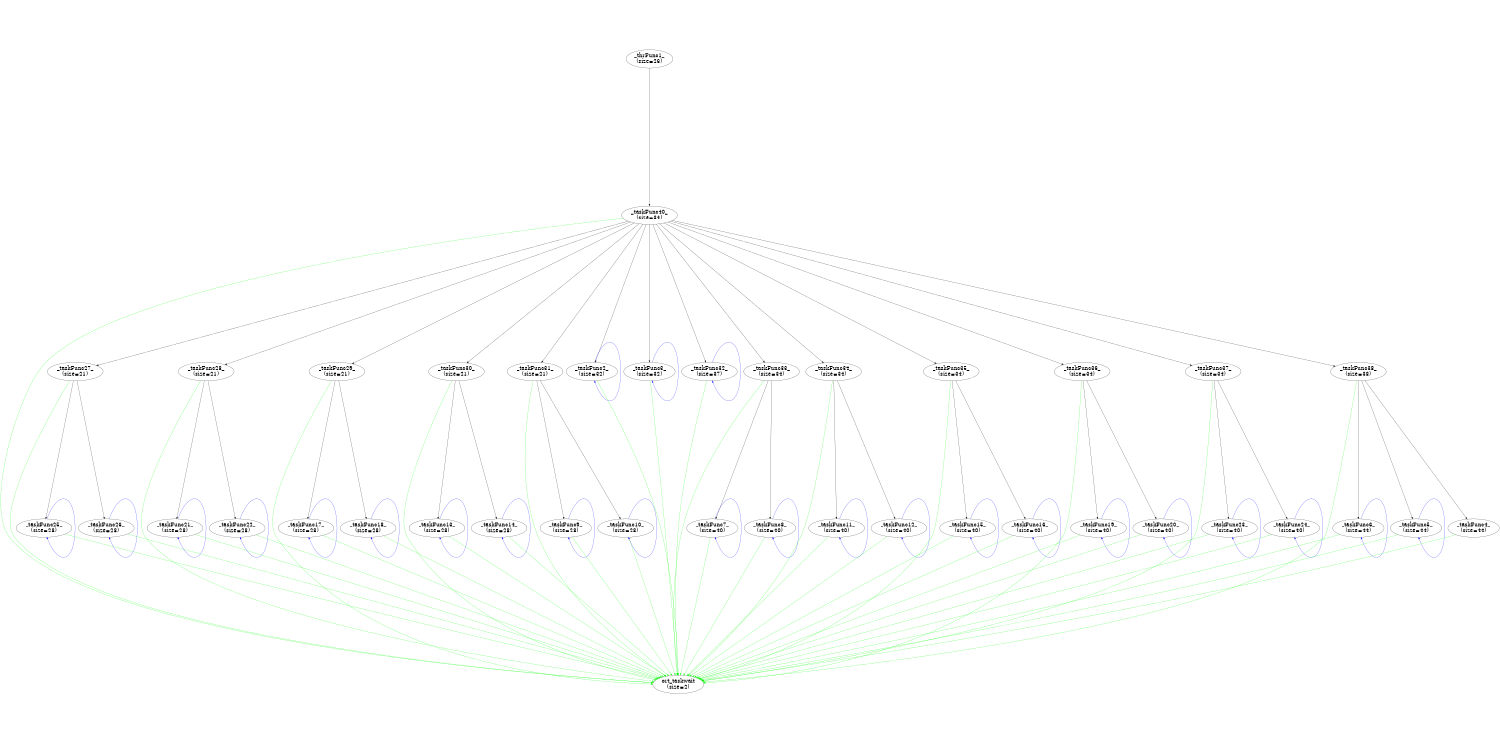 digraph  {
center=1;
rankdir=TB;
rotate=0;
ratio=0.5;
size="10,8";
0 [fontsize=30, label="_thrFunc1_\n(size=26)"];
2 [fontsize=30, label="ort_taskwait\n(size=2)"];
3 [fontsize=30, label="_taskFunc40_\n(size=34)"];
10 [fontsize=30, label="_taskFunc27_\n(size=21)"];
12 [fontsize=30, label="_taskFunc25_\n(size=28)"];
14 [fontsize=30, label="_taskFunc26_\n(size=28)"];
15 [fontsize=30, label="_taskFunc28_\n(size=21)"];
17 [fontsize=30, label="_taskFunc21_\n(size=28)"];
18 [fontsize=30, label="_taskFunc22_\n(size=28)"];
19 [fontsize=30, label="_taskFunc29_\n(size=21)"];
21 [fontsize=30, label="_taskFunc17_\n(size=28)"];
22 [fontsize=30, label="_taskFunc18_\n(size=28)"];
23 [fontsize=30, label="_taskFunc30_\n(size=21)"];
25 [fontsize=30, label="_taskFunc13_\n(size=28)"];
26 [fontsize=30, label="_taskFunc14_\n(size=28)"];
27 [fontsize=30, label="_taskFunc31_\n(size=21)"];
29 [fontsize=30, label="_taskFunc9_\n(size=28)"];
30 [fontsize=30, label="_taskFunc10_\n(size=28)"];
32 [fontsize=30, label="_taskFunc2_\n(size=32)"];
33 [fontsize=30, label="_taskFunc3_\n(size=32)"];
34 [fontsize=30, label="_taskFunc32_\n(size=37)"];
35 [fontsize=30, label="_taskFunc33_\n(size=34)"];
37 [fontsize=30, label="_taskFunc7_\n(size=40)"];
38 [fontsize=30, label="_taskFunc8_\n(size=40)"];
39 [fontsize=30, label="_taskFunc34_\n(size=34)"];
41 [fontsize=30, label="_taskFunc11_\n(size=40)"];
42 [fontsize=30, label="_taskFunc12_\n(size=40)"];
43 [fontsize=30, label="_taskFunc35_\n(size=34)"];
45 [fontsize=30, label="_taskFunc15_\n(size=40)"];
46 [fontsize=30, label="_taskFunc16_\n(size=40)"];
47 [fontsize=30, label="_taskFunc36_\n(size=34)"];
49 [fontsize=30, label="_taskFunc19_\n(size=40)"];
50 [fontsize=30, label="_taskFunc20_\n(size=40)"];
51 [fontsize=30, label="_taskFunc37_\n(size=34)"];
53 [fontsize=30, label="_taskFunc23_\n(size=40)"];
54 [fontsize=30, label="_taskFunc24_\n(size=40)"];
55 [fontsize=30, label="_taskFunc38_\n(size=38)"];
57 [fontsize=30, label="_taskFunc6_\n(size=44)"];
58 [fontsize=30, label="_taskFunc5_\n(size=44)"];
59 [fontsize=30, label="_taskFunc4_\n(size=44)"];
0 -> 3  [key=0];
3 -> 10  [key=0];
3 -> 15  [key=0];
3 -> 19  [key=0];
3 -> 23  [key=0];
3 -> 27  [key=0];
3 -> 32  [key=0];
3 -> 33  [key=0];
3 -> 34  [key=0];
3 -> 35  [key=0];
3 -> 39  [key=0];
3 -> 43  [key=0];
3 -> 47  [key=0];
3 -> 51  [key=0];
3 -> 55  [key=0];
3 -> 2  [color=green, key=0];
10 -> 12  [key=0];
10 -> 14  [key=0];
10 -> 2  [color=green, key=0];
12 -> 12  [color=blue, key=0];
12 -> 2  [color=green, key=0];
14 -> 14  [color=blue, key=0];
14 -> 2  [color=green, key=0];
15 -> 17  [key=0];
15 -> 18  [key=0];
15 -> 2  [color=green, key=0];
17 -> 17  [color=blue, key=0];
17 -> 2  [color=green, key=0];
18 -> 18  [color=blue, key=0];
18 -> 2  [color=green, key=0];
19 -> 21  [key=0];
19 -> 22  [key=0];
19 -> 2  [color=green, key=0];
21 -> 21  [color=blue, key=0];
21 -> 2  [color=green, key=0];
22 -> 22  [color=blue, key=0];
22 -> 2  [color=green, key=0];
23 -> 25  [key=0];
23 -> 26  [key=0];
23 -> 2  [color=green, key=0];
25 -> 25  [color=blue, key=0];
25 -> 2  [color=green, key=0];
26 -> 26  [color=blue, key=0];
26 -> 2  [color=green, key=0];
27 -> 29  [key=0];
27 -> 30  [key=0];
27 -> 2  [color=green, key=0];
29 -> 29  [color=blue, key=0];
29 -> 2  [color=green, key=0];
30 -> 30  [color=blue, key=0];
30 -> 2  [color=green, key=0];
32 -> 32  [color=blue, key=0];
32 -> 2  [color=green, key=0];
33 -> 33  [color=blue, key=0];
33 -> 2  [color=green, key=0];
34 -> 34  [color=blue, key=0];
34 -> 2  [color=green, key=0];
35 -> 37  [key=0];
35 -> 38  [key=0];
35 -> 2  [color=green, key=0];
37 -> 37  [color=blue, key=0];
37 -> 2  [color=green, key=0];
38 -> 38  [color=blue, key=0];
38 -> 2  [color=green, key=0];
39 -> 41  [key=0];
39 -> 42  [key=0];
39 -> 2  [color=green, key=0];
41 -> 41  [color=blue, key=0];
41 -> 2  [color=green, key=0];
42 -> 42  [color=blue, key=0];
42 -> 2  [color=green, key=0];
43 -> 45  [key=0];
43 -> 46  [key=0];
43 -> 2  [color=green, key=0];
45 -> 45  [color=blue, key=0];
45 -> 2  [color=green, key=0];
46 -> 46  [color=blue, key=0];
46 -> 2  [color=green, key=0];
47 -> 49  [key=0];
47 -> 50  [key=0];
47 -> 2  [color=green, key=0];
49 -> 49  [color=blue, key=0];
49 -> 2  [color=green, key=0];
50 -> 50  [color=blue, key=0];
50 -> 2  [color=green, key=0];
51 -> 53  [key=0];
51 -> 54  [key=0];
51 -> 2  [color=green, key=0];
53 -> 53  [color=blue, key=0];
53 -> 2  [color=green, key=0];
54 -> 54  [color=blue, key=0];
54 -> 2  [color=green, key=0];
55 -> 57  [key=0];
55 -> 58  [key=0];
55 -> 59  [key=0];
55 -> 2  [color=green, key=0];
57 -> 57  [color=blue, key=0];
57 -> 2  [color=green, key=0];
58 -> 58  [color=blue, key=0];
58 -> 2  [color=green, key=0];
59 -> 2  [color=green, key=0];
}
